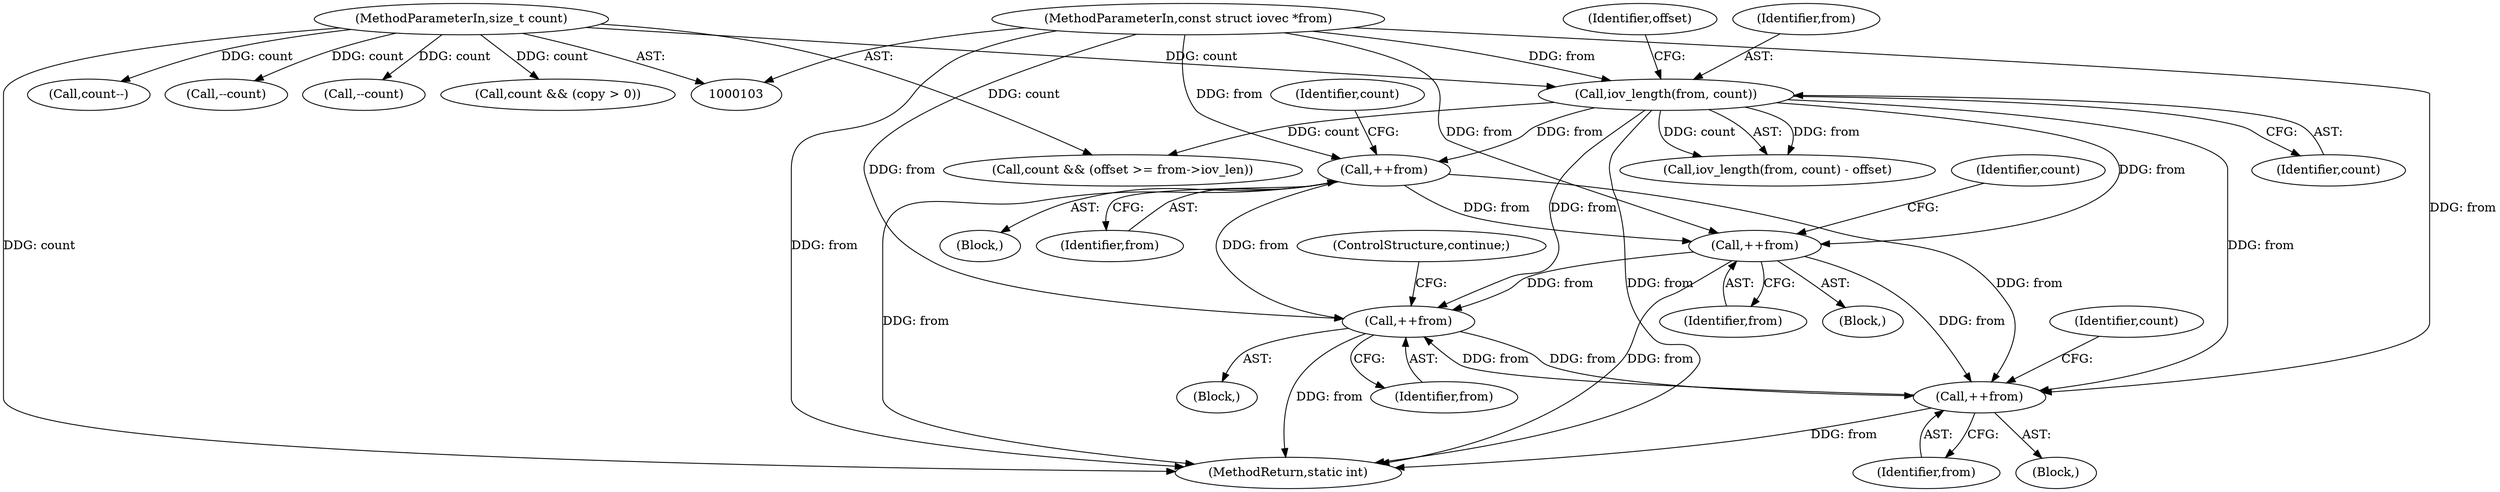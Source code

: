 digraph "0_linux_b92946e2919134ebe2a4083e4302236295ea2a73_0@pointer" {
"1000145" [label="(Call,++from)"];
"1000113" [label="(Call,iov_length(from, count))"];
"1000105" [label="(MethodParameterIn,const struct iovec *from)"];
"1000107" [label="(MethodParameterIn,size_t count)"];
"1000177" [label="(Call,++from)"];
"1000222" [label="(Call,++from)"];
"1000355" [label="(Call,++from)"];
"1000218" [label="(Block,)"];
"1000146" [label="(Identifier,from)"];
"1000178" [label="(Identifier,from)"];
"1000112" [label="(Call,iov_length(from, count) - offset)"];
"1000139" [label="(Block,)"];
"1000177" [label="(Call,++from)"];
"1000115" [label="(Identifier,count)"];
"1000224" [label="(ControlStructure,continue;)"];
"1000116" [label="(Identifier,offset)"];
"1000114" [label="(Identifier,from)"];
"1000203" [label="(Block,)"];
"1000113" [label="(Call,iov_length(from, count))"];
"1000145" [label="(Call,++from)"];
"1000201" [label="(Call,count--)"];
"1000202" [label="(Identifier,count)"];
"1000359" [label="(MethodReturn,static int)"];
"1000148" [label="(Identifier,count)"];
"1000176" [label="(Block,)"];
"1000355" [label="(Call,++from)"];
"1000356" [label="(Identifier,from)"];
"1000223" [label="(Identifier,from)"];
"1000105" [label="(MethodParameterIn,const struct iovec *from)"];
"1000147" [label="(Call,--count)"];
"1000107" [label="(MethodParameterIn,size_t count)"];
"1000132" [label="(Call,count && (offset >= from->iov_len))"];
"1000180" [label="(Identifier,count)"];
"1000179" [label="(Call,--count)"];
"1000222" [label="(Call,++from)"];
"1000150" [label="(Call,count && (copy > 0))"];
"1000145" -> "1000139"  [label="AST: "];
"1000145" -> "1000146"  [label="CFG: "];
"1000146" -> "1000145"  [label="AST: "];
"1000148" -> "1000145"  [label="CFG: "];
"1000145" -> "1000359"  [label="DDG: from"];
"1000113" -> "1000145"  [label="DDG: from"];
"1000105" -> "1000145"  [label="DDG: from"];
"1000145" -> "1000177"  [label="DDG: from"];
"1000145" -> "1000222"  [label="DDG: from"];
"1000145" -> "1000355"  [label="DDG: from"];
"1000113" -> "1000112"  [label="AST: "];
"1000113" -> "1000115"  [label="CFG: "];
"1000114" -> "1000113"  [label="AST: "];
"1000115" -> "1000113"  [label="AST: "];
"1000116" -> "1000113"  [label="CFG: "];
"1000113" -> "1000359"  [label="DDG: from"];
"1000113" -> "1000112"  [label="DDG: from"];
"1000113" -> "1000112"  [label="DDG: count"];
"1000105" -> "1000113"  [label="DDG: from"];
"1000107" -> "1000113"  [label="DDG: count"];
"1000113" -> "1000132"  [label="DDG: count"];
"1000113" -> "1000177"  [label="DDG: from"];
"1000113" -> "1000222"  [label="DDG: from"];
"1000113" -> "1000355"  [label="DDG: from"];
"1000105" -> "1000103"  [label="AST: "];
"1000105" -> "1000359"  [label="DDG: from"];
"1000105" -> "1000177"  [label="DDG: from"];
"1000105" -> "1000222"  [label="DDG: from"];
"1000105" -> "1000355"  [label="DDG: from"];
"1000107" -> "1000103"  [label="AST: "];
"1000107" -> "1000359"  [label="DDG: count"];
"1000107" -> "1000132"  [label="DDG: count"];
"1000107" -> "1000147"  [label="DDG: count"];
"1000107" -> "1000150"  [label="DDG: count"];
"1000107" -> "1000179"  [label="DDG: count"];
"1000107" -> "1000201"  [label="DDG: count"];
"1000177" -> "1000176"  [label="AST: "];
"1000177" -> "1000178"  [label="CFG: "];
"1000178" -> "1000177"  [label="AST: "];
"1000180" -> "1000177"  [label="CFG: "];
"1000177" -> "1000359"  [label="DDG: from"];
"1000177" -> "1000222"  [label="DDG: from"];
"1000177" -> "1000355"  [label="DDG: from"];
"1000222" -> "1000218"  [label="AST: "];
"1000222" -> "1000223"  [label="CFG: "];
"1000223" -> "1000222"  [label="AST: "];
"1000224" -> "1000222"  [label="CFG: "];
"1000222" -> "1000359"  [label="DDG: from"];
"1000355" -> "1000222"  [label="DDG: from"];
"1000222" -> "1000355"  [label="DDG: from"];
"1000355" -> "1000203"  [label="AST: "];
"1000355" -> "1000356"  [label="CFG: "];
"1000356" -> "1000355"  [label="AST: "];
"1000202" -> "1000355"  [label="CFG: "];
"1000355" -> "1000359"  [label="DDG: from"];
}
